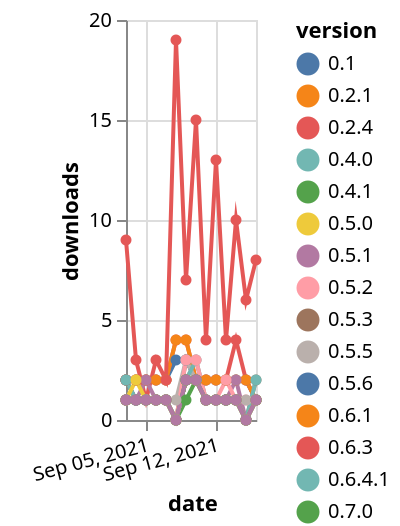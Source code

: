 {"$schema": "https://vega.github.io/schema/vega-lite/v5.json", "description": "A simple bar chart with embedded data.", "data": {"values": [{"date": "2021-09-03", "total": 86, "delta": 2, "version": "0.8.3"}, {"date": "2021-09-04", "total": 87, "delta": 1, "version": "0.8.3"}, {"date": "2021-09-05", "total": 88, "delta": 1, "version": "0.8.3"}, {"date": "2021-09-06", "total": 89, "delta": 1, "version": "0.8.3"}, {"date": "2021-09-07", "total": 90, "delta": 1, "version": "0.8.3"}, {"date": "2021-09-08", "total": 90, "delta": 0, "version": "0.8.3"}, {"date": "2021-09-09", "total": 92, "delta": 2, "version": "0.8.3"}, {"date": "2021-09-10", "total": 94, "delta": 2, "version": "0.8.3"}, {"date": "2021-09-11", "total": 95, "delta": 1, "version": "0.8.3"}, {"date": "2021-09-12", "total": 96, "delta": 1, "version": "0.8.3"}, {"date": "2021-09-13", "total": 97, "delta": 1, "version": "0.8.3"}, {"date": "2021-09-14", "total": 98, "delta": 1, "version": "0.8.3"}, {"date": "2021-09-15", "total": 98, "delta": 0, "version": "0.8.3"}, {"date": "2021-09-16", "total": 99, "delta": 1, "version": "0.8.3"}, {"date": "2021-09-03", "total": 305, "delta": 1, "version": "0.4.0"}, {"date": "2021-09-04", "total": 306, "delta": 1, "version": "0.4.0"}, {"date": "2021-09-05", "total": 307, "delta": 1, "version": "0.4.0"}, {"date": "2021-09-06", "total": 308, "delta": 1, "version": "0.4.0"}, {"date": "2021-09-07", "total": 309, "delta": 1, "version": "0.4.0"}, {"date": "2021-09-08", "total": 309, "delta": 0, "version": "0.4.0"}, {"date": "2021-09-09", "total": 311, "delta": 2, "version": "0.4.0"}, {"date": "2021-09-10", "total": 313, "delta": 2, "version": "0.4.0"}, {"date": "2021-09-11", "total": 314, "delta": 1, "version": "0.4.0"}, {"date": "2021-09-12", "total": 315, "delta": 1, "version": "0.4.0"}, {"date": "2021-09-13", "total": 316, "delta": 1, "version": "0.4.0"}, {"date": "2021-09-14", "total": 317, "delta": 1, "version": "0.4.0"}, {"date": "2021-09-15", "total": 317, "delta": 0, "version": "0.4.0"}, {"date": "2021-09-16", "total": 318, "delta": 1, "version": "0.4.0"}, {"date": "2021-09-03", "total": 257, "delta": 1, "version": "0.6.3"}, {"date": "2021-09-04", "total": 258, "delta": 1, "version": "0.6.3"}, {"date": "2021-09-05", "total": 259, "delta": 1, "version": "0.6.3"}, {"date": "2021-09-06", "total": 260, "delta": 1, "version": "0.6.3"}, {"date": "2021-09-07", "total": 261, "delta": 1, "version": "0.6.3"}, {"date": "2021-09-08", "total": 261, "delta": 0, "version": "0.6.3"}, {"date": "2021-09-09", "total": 263, "delta": 2, "version": "0.6.3"}, {"date": "2021-09-10", "total": 265, "delta": 2, "version": "0.6.3"}, {"date": "2021-09-11", "total": 266, "delta": 1, "version": "0.6.3"}, {"date": "2021-09-12", "total": 267, "delta": 1, "version": "0.6.3"}, {"date": "2021-09-13", "total": 268, "delta": 1, "version": "0.6.3"}, {"date": "2021-09-14", "total": 269, "delta": 1, "version": "0.6.3"}, {"date": "2021-09-15", "total": 269, "delta": 0, "version": "0.6.3"}, {"date": "2021-09-16", "total": 270, "delta": 1, "version": "0.6.3"}, {"date": "2021-09-03", "total": 324, "delta": 1, "version": "0.7.5"}, {"date": "2021-09-04", "total": 325, "delta": 1, "version": "0.7.5"}, {"date": "2021-09-05", "total": 326, "delta": 1, "version": "0.7.5"}, {"date": "2021-09-06", "total": 327, "delta": 1, "version": "0.7.5"}, {"date": "2021-09-07", "total": 328, "delta": 1, "version": "0.7.5"}, {"date": "2021-09-08", "total": 328, "delta": 0, "version": "0.7.5"}, {"date": "2021-09-09", "total": 331, "delta": 3, "version": "0.7.5"}, {"date": "2021-09-10", "total": 333, "delta": 2, "version": "0.7.5"}, {"date": "2021-09-11", "total": 334, "delta": 1, "version": "0.7.5"}, {"date": "2021-09-12", "total": 335, "delta": 1, "version": "0.7.5"}, {"date": "2021-09-13", "total": 336, "delta": 1, "version": "0.7.5"}, {"date": "2021-09-14", "total": 337, "delta": 1, "version": "0.7.5"}, {"date": "2021-09-15", "total": 337, "delta": 0, "version": "0.7.5"}, {"date": "2021-09-16", "total": 339, "delta": 2, "version": "0.7.5"}, {"date": "2021-09-03", "total": 2305, "delta": 2, "version": "0.1"}, {"date": "2021-09-04", "total": 2307, "delta": 2, "version": "0.1"}, {"date": "2021-09-05", "total": 2309, "delta": 2, "version": "0.1"}, {"date": "2021-09-06", "total": 2311, "delta": 2, "version": "0.1"}, {"date": "2021-09-07", "total": 2313, "delta": 2, "version": "0.1"}, {"date": "2021-09-08", "total": 2316, "delta": 3, "version": "0.1"}, {"date": "2021-09-09", "total": 2319, "delta": 3, "version": "0.1"}, {"date": "2021-09-10", "total": 2321, "delta": 2, "version": "0.1"}, {"date": "2021-09-11", "total": 2323, "delta": 2, "version": "0.1"}, {"date": "2021-09-12", "total": 2325, "delta": 2, "version": "0.1"}, {"date": "2021-09-13", "total": 2327, "delta": 2, "version": "0.1"}, {"date": "2021-09-14", "total": 2329, "delta": 2, "version": "0.1"}, {"date": "2021-09-15", "total": 2331, "delta": 2, "version": "0.1"}, {"date": "2021-09-16", "total": 2332, "delta": 1, "version": "0.1"}, {"date": "2021-09-03", "total": 499, "delta": 1, "version": "0.5.2"}, {"date": "2021-09-04", "total": 500, "delta": 1, "version": "0.5.2"}, {"date": "2021-09-05", "total": 501, "delta": 1, "version": "0.5.2"}, {"date": "2021-09-06", "total": 502, "delta": 1, "version": "0.5.2"}, {"date": "2021-09-07", "total": 503, "delta": 1, "version": "0.5.2"}, {"date": "2021-09-08", "total": 503, "delta": 0, "version": "0.5.2"}, {"date": "2021-09-09", "total": 505, "delta": 2, "version": "0.5.2"}, {"date": "2021-09-10", "total": 508, "delta": 3, "version": "0.5.2"}, {"date": "2021-09-11", "total": 509, "delta": 1, "version": "0.5.2"}, {"date": "2021-09-12", "total": 510, "delta": 1, "version": "0.5.2"}, {"date": "2021-09-13", "total": 511, "delta": 1, "version": "0.5.2"}, {"date": "2021-09-14", "total": 512, "delta": 1, "version": "0.5.2"}, {"date": "2021-09-15", "total": 513, "delta": 1, "version": "0.5.2"}, {"date": "2021-09-16", "total": 514, "delta": 1, "version": "0.5.2"}, {"date": "2021-09-03", "total": 2496, "delta": 2, "version": "0.2.4"}, {"date": "2021-09-04", "total": 2498, "delta": 2, "version": "0.2.4"}, {"date": "2021-09-05", "total": 2500, "delta": 2, "version": "0.2.4"}, {"date": "2021-09-06", "total": 2502, "delta": 2, "version": "0.2.4"}, {"date": "2021-09-07", "total": 2504, "delta": 2, "version": "0.2.4"}, {"date": "2021-09-08", "total": 2508, "delta": 4, "version": "0.2.4"}, {"date": "2021-09-09", "total": 2512, "delta": 4, "version": "0.2.4"}, {"date": "2021-09-10", "total": 2514, "delta": 2, "version": "0.2.4"}, {"date": "2021-09-11", "total": 2516, "delta": 2, "version": "0.2.4"}, {"date": "2021-09-12", "total": 2518, "delta": 2, "version": "0.2.4"}, {"date": "2021-09-13", "total": 2520, "delta": 2, "version": "0.2.4"}, {"date": "2021-09-14", "total": 2524, "delta": 4, "version": "0.2.4"}, {"date": "2021-09-15", "total": 2526, "delta": 2, "version": "0.2.4"}, {"date": "2021-09-16", "total": 2527, "delta": 1, "version": "0.2.4"}, {"date": "2021-09-03", "total": 2842, "delta": 2, "version": "0.2.1"}, {"date": "2021-09-04", "total": 2844, "delta": 2, "version": "0.2.1"}, {"date": "2021-09-05", "total": 2846, "delta": 2, "version": "0.2.1"}, {"date": "2021-09-06", "total": 2848, "delta": 2, "version": "0.2.1"}, {"date": "2021-09-07", "total": 2850, "delta": 2, "version": "0.2.1"}, {"date": "2021-09-08", "total": 2854, "delta": 4, "version": "0.2.1"}, {"date": "2021-09-09", "total": 2858, "delta": 4, "version": "0.2.1"}, {"date": "2021-09-10", "total": 2860, "delta": 2, "version": "0.2.1"}, {"date": "2021-09-11", "total": 2862, "delta": 2, "version": "0.2.1"}, {"date": "2021-09-12", "total": 2864, "delta": 2, "version": "0.2.1"}, {"date": "2021-09-13", "total": 2866, "delta": 2, "version": "0.2.1"}, {"date": "2021-09-14", "total": 2868, "delta": 2, "version": "0.2.1"}, {"date": "2021-09-15", "total": 2870, "delta": 2, "version": "0.2.1"}, {"date": "2021-09-16", "total": 2871, "delta": 1, "version": "0.2.1"}, {"date": "2021-09-03", "total": 194, "delta": 1, "version": "0.7.0"}, {"date": "2021-09-04", "total": 195, "delta": 1, "version": "0.7.0"}, {"date": "2021-09-05", "total": 196, "delta": 1, "version": "0.7.0"}, {"date": "2021-09-06", "total": 197, "delta": 1, "version": "0.7.0"}, {"date": "2021-09-07", "total": 198, "delta": 1, "version": "0.7.0"}, {"date": "2021-09-08", "total": 198, "delta": 0, "version": "0.7.0"}, {"date": "2021-09-09", "total": 199, "delta": 1, "version": "0.7.0"}, {"date": "2021-09-10", "total": 201, "delta": 2, "version": "0.7.0"}, {"date": "2021-09-11", "total": 202, "delta": 1, "version": "0.7.0"}, {"date": "2021-09-12", "total": 203, "delta": 1, "version": "0.7.0"}, {"date": "2021-09-13", "total": 204, "delta": 1, "version": "0.7.0"}, {"date": "2021-09-14", "total": 205, "delta": 1, "version": "0.7.0"}, {"date": "2021-09-15", "total": 205, "delta": 0, "version": "0.7.0"}, {"date": "2021-09-16", "total": 206, "delta": 1, "version": "0.7.0"}, {"date": "2021-09-03", "total": 991, "delta": 1, "version": "0.8.1"}, {"date": "2021-09-04", "total": 992, "delta": 1, "version": "0.8.1"}, {"date": "2021-09-05", "total": 993, "delta": 1, "version": "0.8.1"}, {"date": "2021-09-06", "total": 994, "delta": 1, "version": "0.8.1"}, {"date": "2021-09-07", "total": 995, "delta": 1, "version": "0.8.1"}, {"date": "2021-09-08", "total": 996, "delta": 1, "version": "0.8.1"}, {"date": "2021-09-09", "total": 999, "delta": 3, "version": "0.8.1"}, {"date": "2021-09-10", "total": 1001, "delta": 2, "version": "0.8.1"}, {"date": "2021-09-11", "total": 1002, "delta": 1, "version": "0.8.1"}, {"date": "2021-09-12", "total": 1003, "delta": 1, "version": "0.8.1"}, {"date": "2021-09-13", "total": 1004, "delta": 1, "version": "0.8.1"}, {"date": "2021-09-14", "total": 1005, "delta": 1, "version": "0.8.1"}, {"date": "2021-09-15", "total": 1006, "delta": 1, "version": "0.8.1"}, {"date": "2021-09-16", "total": 1007, "delta": 1, "version": "0.8.1"}, {"date": "2021-09-03", "total": 217, "delta": 1, "version": "0.6.1"}, {"date": "2021-09-04", "total": 218, "delta": 1, "version": "0.6.1"}, {"date": "2021-09-05", "total": 219, "delta": 1, "version": "0.6.1"}, {"date": "2021-09-06", "total": 220, "delta": 1, "version": "0.6.1"}, {"date": "2021-09-07", "total": 221, "delta": 1, "version": "0.6.1"}, {"date": "2021-09-08", "total": 221, "delta": 0, "version": "0.6.1"}, {"date": "2021-09-09", "total": 223, "delta": 2, "version": "0.6.1"}, {"date": "2021-09-10", "total": 225, "delta": 2, "version": "0.6.1"}, {"date": "2021-09-11", "total": 226, "delta": 1, "version": "0.6.1"}, {"date": "2021-09-12", "total": 227, "delta": 1, "version": "0.6.1"}, {"date": "2021-09-13", "total": 228, "delta": 1, "version": "0.6.1"}, {"date": "2021-09-14", "total": 229, "delta": 1, "version": "0.6.1"}, {"date": "2021-09-15", "total": 229, "delta": 0, "version": "0.6.1"}, {"date": "2021-09-16", "total": 230, "delta": 1, "version": "0.6.1"}, {"date": "2021-09-03", "total": 225, "delta": 2, "version": "0.8.2"}, {"date": "2021-09-04", "total": 226, "delta": 1, "version": "0.8.2"}, {"date": "2021-09-05", "total": 227, "delta": 1, "version": "0.8.2"}, {"date": "2021-09-06", "total": 228, "delta": 1, "version": "0.8.2"}, {"date": "2021-09-07", "total": 229, "delta": 1, "version": "0.8.2"}, {"date": "2021-09-08", "total": 229, "delta": 0, "version": "0.8.2"}, {"date": "2021-09-09", "total": 231, "delta": 2, "version": "0.8.2"}, {"date": "2021-09-10", "total": 233, "delta": 2, "version": "0.8.2"}, {"date": "2021-09-11", "total": 234, "delta": 1, "version": "0.8.2"}, {"date": "2021-09-12", "total": 235, "delta": 1, "version": "0.8.2"}, {"date": "2021-09-13", "total": 236, "delta": 1, "version": "0.8.2"}, {"date": "2021-09-14", "total": 237, "delta": 1, "version": "0.8.2"}, {"date": "2021-09-15", "total": 237, "delta": 0, "version": "0.8.2"}, {"date": "2021-09-16", "total": 238, "delta": 1, "version": "0.8.2"}, {"date": "2021-09-03", "total": 393, "delta": 1, "version": "0.5.3"}, {"date": "2021-09-04", "total": 394, "delta": 1, "version": "0.5.3"}, {"date": "2021-09-05", "total": 395, "delta": 1, "version": "0.5.3"}, {"date": "2021-09-06", "total": 396, "delta": 1, "version": "0.5.3"}, {"date": "2021-09-07", "total": 397, "delta": 1, "version": "0.5.3"}, {"date": "2021-09-08", "total": 397, "delta": 0, "version": "0.5.3"}, {"date": "2021-09-09", "total": 399, "delta": 2, "version": "0.5.3"}, {"date": "2021-09-10", "total": 401, "delta": 2, "version": "0.5.3"}, {"date": "2021-09-11", "total": 402, "delta": 1, "version": "0.5.3"}, {"date": "2021-09-12", "total": 403, "delta": 1, "version": "0.5.3"}, {"date": "2021-09-13", "total": 404, "delta": 1, "version": "0.5.3"}, {"date": "2021-09-14", "total": 405, "delta": 1, "version": "0.5.3"}, {"date": "2021-09-15", "total": 405, "delta": 0, "version": "0.5.3"}, {"date": "2021-09-16", "total": 406, "delta": 1, "version": "0.5.3"}, {"date": "2021-09-03", "total": 68, "delta": 9, "version": "0.8.4"}, {"date": "2021-09-04", "total": 71, "delta": 3, "version": "0.8.4"}, {"date": "2021-09-05", "total": 72, "delta": 1, "version": "0.8.4"}, {"date": "2021-09-06", "total": 75, "delta": 3, "version": "0.8.4"}, {"date": "2021-09-07", "total": 77, "delta": 2, "version": "0.8.4"}, {"date": "2021-09-08", "total": 96, "delta": 19, "version": "0.8.4"}, {"date": "2021-09-09", "total": 103, "delta": 7, "version": "0.8.4"}, {"date": "2021-09-10", "total": 118, "delta": 15, "version": "0.8.4"}, {"date": "2021-09-11", "total": 122, "delta": 4, "version": "0.8.4"}, {"date": "2021-09-12", "total": 135, "delta": 13, "version": "0.8.4"}, {"date": "2021-09-13", "total": 139, "delta": 4, "version": "0.8.4"}, {"date": "2021-09-14", "total": 149, "delta": 10, "version": "0.8.4"}, {"date": "2021-09-15", "total": 155, "delta": 6, "version": "0.8.4"}, {"date": "2021-09-16", "total": 163, "delta": 8, "version": "0.8.4"}, {"date": "2021-09-03", "total": 263, "delta": 1, "version": "0.5.5"}, {"date": "2021-09-04", "total": 264, "delta": 1, "version": "0.5.5"}, {"date": "2021-09-05", "total": 265, "delta": 1, "version": "0.5.5"}, {"date": "2021-09-06", "total": 266, "delta": 1, "version": "0.5.5"}, {"date": "2021-09-07", "total": 267, "delta": 1, "version": "0.5.5"}, {"date": "2021-09-08", "total": 267, "delta": 0, "version": "0.5.5"}, {"date": "2021-09-09", "total": 269, "delta": 2, "version": "0.5.5"}, {"date": "2021-09-10", "total": 271, "delta": 2, "version": "0.5.5"}, {"date": "2021-09-11", "total": 272, "delta": 1, "version": "0.5.5"}, {"date": "2021-09-12", "total": 273, "delta": 1, "version": "0.5.5"}, {"date": "2021-09-13", "total": 274, "delta": 1, "version": "0.5.5"}, {"date": "2021-09-14", "total": 275, "delta": 1, "version": "0.5.5"}, {"date": "2021-09-15", "total": 275, "delta": 0, "version": "0.5.5"}, {"date": "2021-09-16", "total": 276, "delta": 1, "version": "0.5.5"}, {"date": "2021-09-03", "total": 194, "delta": 1, "version": "0.7.3"}, {"date": "2021-09-04", "total": 195, "delta": 1, "version": "0.7.3"}, {"date": "2021-09-05", "total": 197, "delta": 2, "version": "0.7.3"}, {"date": "2021-09-06", "total": 198, "delta": 1, "version": "0.7.3"}, {"date": "2021-09-07", "total": 199, "delta": 1, "version": "0.7.3"}, {"date": "2021-09-08", "total": 199, "delta": 0, "version": "0.7.3"}, {"date": "2021-09-09", "total": 201, "delta": 2, "version": "0.7.3"}, {"date": "2021-09-10", "total": 203, "delta": 2, "version": "0.7.3"}, {"date": "2021-09-11", "total": 204, "delta": 1, "version": "0.7.3"}, {"date": "2021-09-12", "total": 205, "delta": 1, "version": "0.7.3"}, {"date": "2021-09-13", "total": 206, "delta": 1, "version": "0.7.3"}, {"date": "2021-09-14", "total": 208, "delta": 2, "version": "0.7.3"}, {"date": "2021-09-15", "total": 208, "delta": 0, "version": "0.7.3"}, {"date": "2021-09-16", "total": 209, "delta": 1, "version": "0.7.3"}, {"date": "2021-09-03", "total": 428, "delta": 2, "version": "0.6.4.1"}, {"date": "2021-09-04", "total": 429, "delta": 1, "version": "0.6.4.1"}, {"date": "2021-09-05", "total": 430, "delta": 1, "version": "0.6.4.1"}, {"date": "2021-09-06", "total": 431, "delta": 1, "version": "0.6.4.1"}, {"date": "2021-09-07", "total": 432, "delta": 1, "version": "0.6.4.1"}, {"date": "2021-09-08", "total": 432, "delta": 0, "version": "0.6.4.1"}, {"date": "2021-09-09", "total": 434, "delta": 2, "version": "0.6.4.1"}, {"date": "2021-09-10", "total": 437, "delta": 3, "version": "0.6.4.1"}, {"date": "2021-09-11", "total": 438, "delta": 1, "version": "0.6.4.1"}, {"date": "2021-09-12", "total": 439, "delta": 1, "version": "0.6.4.1"}, {"date": "2021-09-13", "total": 440, "delta": 1, "version": "0.6.4.1"}, {"date": "2021-09-14", "total": 441, "delta": 1, "version": "0.6.4.1"}, {"date": "2021-09-15", "total": 441, "delta": 0, "version": "0.6.4.1"}, {"date": "2021-09-16", "total": 443, "delta": 2, "version": "0.6.4.1"}, {"date": "2021-09-03", "total": 158, "delta": 1, "version": "0.7.2"}, {"date": "2021-09-04", "total": 159, "delta": 1, "version": "0.7.2"}, {"date": "2021-09-05", "total": 160, "delta": 1, "version": "0.7.2"}, {"date": "2021-09-06", "total": 161, "delta": 1, "version": "0.7.2"}, {"date": "2021-09-07", "total": 162, "delta": 1, "version": "0.7.2"}, {"date": "2021-09-08", "total": 162, "delta": 0, "version": "0.7.2"}, {"date": "2021-09-09", "total": 164, "delta": 2, "version": "0.7.2"}, {"date": "2021-09-10", "total": 166, "delta": 2, "version": "0.7.2"}, {"date": "2021-09-11", "total": 167, "delta": 1, "version": "0.7.2"}, {"date": "2021-09-12", "total": 168, "delta": 1, "version": "0.7.2"}, {"date": "2021-09-13", "total": 169, "delta": 1, "version": "0.7.2"}, {"date": "2021-09-14", "total": 170, "delta": 1, "version": "0.7.2"}, {"date": "2021-09-15", "total": 170, "delta": 0, "version": "0.7.2"}, {"date": "2021-09-16", "total": 171, "delta": 1, "version": "0.7.2"}, {"date": "2021-09-03", "total": 252, "delta": 1, "version": "0.4.1"}, {"date": "2021-09-04", "total": 253, "delta": 1, "version": "0.4.1"}, {"date": "2021-09-05", "total": 254, "delta": 1, "version": "0.4.1"}, {"date": "2021-09-06", "total": 255, "delta": 1, "version": "0.4.1"}, {"date": "2021-09-07", "total": 256, "delta": 1, "version": "0.4.1"}, {"date": "2021-09-08", "total": 256, "delta": 0, "version": "0.4.1"}, {"date": "2021-09-09", "total": 258, "delta": 2, "version": "0.4.1"}, {"date": "2021-09-10", "total": 260, "delta": 2, "version": "0.4.1"}, {"date": "2021-09-11", "total": 261, "delta": 1, "version": "0.4.1"}, {"date": "2021-09-12", "total": 262, "delta": 1, "version": "0.4.1"}, {"date": "2021-09-13", "total": 263, "delta": 1, "version": "0.4.1"}, {"date": "2021-09-14", "total": 264, "delta": 1, "version": "0.4.1"}, {"date": "2021-09-15", "total": 264, "delta": 0, "version": "0.4.1"}, {"date": "2021-09-16", "total": 265, "delta": 1, "version": "0.4.1"}, {"date": "2021-09-03", "total": 326, "delta": 1, "version": "0.7.4"}, {"date": "2021-09-04", "total": 327, "delta": 1, "version": "0.7.4"}, {"date": "2021-09-05", "total": 328, "delta": 1, "version": "0.7.4"}, {"date": "2021-09-06", "total": 329, "delta": 1, "version": "0.7.4"}, {"date": "2021-09-07", "total": 330, "delta": 1, "version": "0.7.4"}, {"date": "2021-09-08", "total": 330, "delta": 0, "version": "0.7.4"}, {"date": "2021-09-09", "total": 333, "delta": 3, "version": "0.7.4"}, {"date": "2021-09-10", "total": 336, "delta": 3, "version": "0.7.4"}, {"date": "2021-09-11", "total": 337, "delta": 1, "version": "0.7.4"}, {"date": "2021-09-12", "total": 338, "delta": 1, "version": "0.7.4"}, {"date": "2021-09-13", "total": 340, "delta": 2, "version": "0.7.4"}, {"date": "2021-09-14", "total": 341, "delta": 1, "version": "0.7.4"}, {"date": "2021-09-15", "total": 341, "delta": 0, "version": "0.7.4"}, {"date": "2021-09-16", "total": 342, "delta": 1, "version": "0.7.4"}, {"date": "2021-09-03", "total": 269, "delta": 1, "version": "0.5.0"}, {"date": "2021-09-04", "total": 271, "delta": 2, "version": "0.5.0"}, {"date": "2021-09-05", "total": 272, "delta": 1, "version": "0.5.0"}, {"date": "2021-09-06", "total": 273, "delta": 1, "version": "0.5.0"}, {"date": "2021-09-07", "total": 274, "delta": 1, "version": "0.5.0"}, {"date": "2021-09-08", "total": 274, "delta": 0, "version": "0.5.0"}, {"date": "2021-09-09", "total": 276, "delta": 2, "version": "0.5.0"}, {"date": "2021-09-10", "total": 278, "delta": 2, "version": "0.5.0"}, {"date": "2021-09-11", "total": 279, "delta": 1, "version": "0.5.0"}, {"date": "2021-09-12", "total": 280, "delta": 1, "version": "0.5.0"}, {"date": "2021-09-13", "total": 281, "delta": 1, "version": "0.5.0"}, {"date": "2021-09-14", "total": 282, "delta": 1, "version": "0.5.0"}, {"date": "2021-09-15", "total": 282, "delta": 0, "version": "0.5.0"}, {"date": "2021-09-16", "total": 283, "delta": 1, "version": "0.5.0"}, {"date": "2021-09-03", "total": 287, "delta": 1, "version": "0.5.6"}, {"date": "2021-09-04", "total": 288, "delta": 1, "version": "0.5.6"}, {"date": "2021-09-05", "total": 289, "delta": 1, "version": "0.5.6"}, {"date": "2021-09-06", "total": 290, "delta": 1, "version": "0.5.6"}, {"date": "2021-09-07", "total": 291, "delta": 1, "version": "0.5.6"}, {"date": "2021-09-08", "total": 291, "delta": 0, "version": "0.5.6"}, {"date": "2021-09-09", "total": 293, "delta": 2, "version": "0.5.6"}, {"date": "2021-09-10", "total": 295, "delta": 2, "version": "0.5.6"}, {"date": "2021-09-11", "total": 296, "delta": 1, "version": "0.5.6"}, {"date": "2021-09-12", "total": 297, "delta": 1, "version": "0.5.6"}, {"date": "2021-09-13", "total": 298, "delta": 1, "version": "0.5.6"}, {"date": "2021-09-14", "total": 299, "delta": 1, "version": "0.5.6"}, {"date": "2021-09-15", "total": 299, "delta": 0, "version": "0.5.6"}, {"date": "2021-09-16", "total": 300, "delta": 1, "version": "0.5.6"}, {"date": "2021-09-03", "total": 361, "delta": 1, "version": "0.5.1"}, {"date": "2021-09-04", "total": 362, "delta": 1, "version": "0.5.1"}, {"date": "2021-09-05", "total": 363, "delta": 1, "version": "0.5.1"}, {"date": "2021-09-06", "total": 364, "delta": 1, "version": "0.5.1"}, {"date": "2021-09-07", "total": 365, "delta": 1, "version": "0.5.1"}, {"date": "2021-09-08", "total": 365, "delta": 0, "version": "0.5.1"}, {"date": "2021-09-09", "total": 367, "delta": 2, "version": "0.5.1"}, {"date": "2021-09-10", "total": 369, "delta": 2, "version": "0.5.1"}, {"date": "2021-09-11", "total": 370, "delta": 1, "version": "0.5.1"}, {"date": "2021-09-12", "total": 371, "delta": 1, "version": "0.5.1"}, {"date": "2021-09-13", "total": 372, "delta": 1, "version": "0.5.1"}, {"date": "2021-09-14", "total": 373, "delta": 1, "version": "0.5.1"}, {"date": "2021-09-15", "total": 373, "delta": 0, "version": "0.5.1"}, {"date": "2021-09-16", "total": 374, "delta": 1, "version": "0.5.1"}]}, "width": "container", "mark": {"type": "line", "point": {"filled": true}}, "encoding": {"x": {"field": "date", "type": "temporal", "timeUnit": "yearmonthdate", "title": "date", "axis": {"labelAngle": -15}}, "y": {"field": "delta", "type": "quantitative", "title": "downloads"}, "color": {"field": "version", "type": "nominal"}, "tooltip": {"field": "delta"}}}
